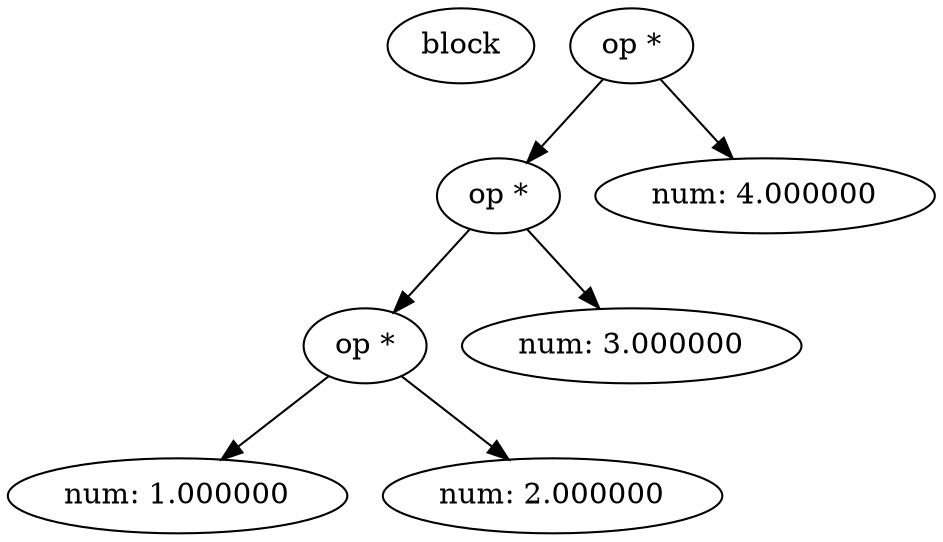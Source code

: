 digraph G {
0[label="block"];
1[label="num: 1.000000"];
2[label="op *"];
3[label="num: 2.000000"];
4[label="op *"];
5[label="num: 3.000000"];
6[label="op *"];
7[label="num: 4.000000"];
2->1 ;
2->3 ;
4->2 ;
4->5 ;
6->4 ;
6->7 ;
}
